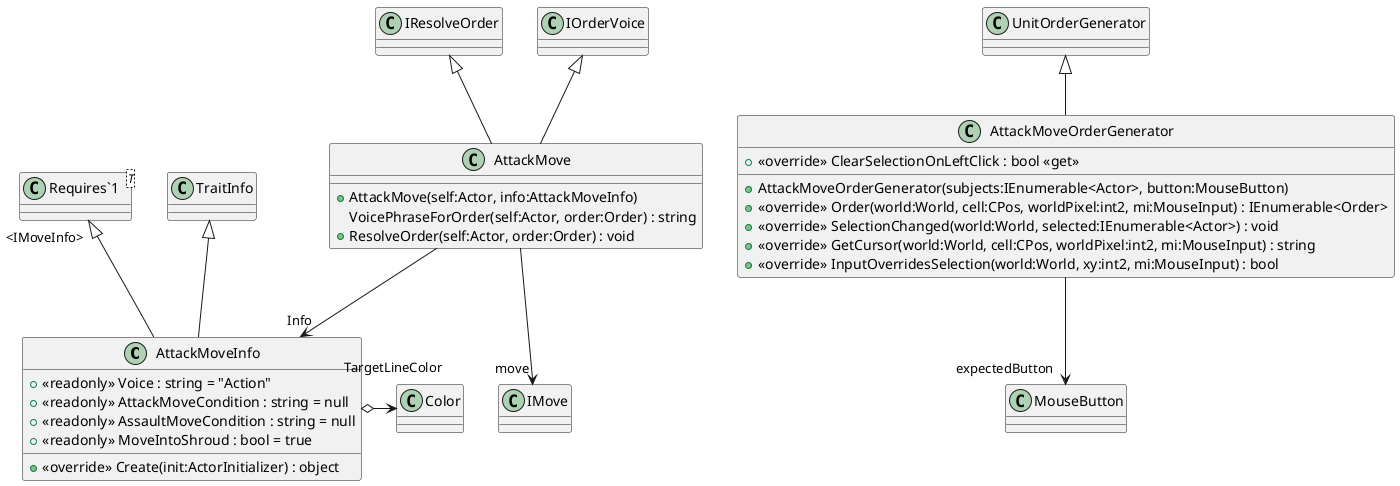 @startuml
class AttackMoveInfo {
    + <<readonly>> Voice : string = "Action"
    + <<readonly>> AttackMoveCondition : string = null
    + <<readonly>> AssaultMoveCondition : string = null
    + <<readonly>> MoveIntoShroud : bool = true
    + <<override>> Create(init:ActorInitializer) : object
}
class AttackMove {
    + AttackMove(self:Actor, info:AttackMoveInfo)
    VoicePhraseForOrder(self:Actor, order:Order) : string
    + ResolveOrder(self:Actor, order:Order) : void
}
class AttackMoveOrderGenerator {
    + AttackMoveOrderGenerator(subjects:IEnumerable<Actor>, button:MouseButton)
    + <<override>> Order(world:World, cell:CPos, worldPixel:int2, mi:MouseInput) : IEnumerable<Order>
    + <<override>> SelectionChanged(world:World, selected:IEnumerable<Actor>) : void
    + <<override>> GetCursor(world:World, cell:CPos, worldPixel:int2, mi:MouseInput) : string
    + <<override>> InputOverridesSelection(world:World, xy:int2, mi:MouseInput) : bool
    + <<override>> ClearSelectionOnLeftClick : bool <<get>>
}
class "Requires`1"<T> {
}
TraitInfo <|-- AttackMoveInfo
"Requires`1" "<IMoveInfo>" <|-- AttackMoveInfo
AttackMoveInfo o-> "TargetLineColor" Color
IResolveOrder <|-- AttackMove
IOrderVoice <|-- AttackMove
AttackMove --> "Info" AttackMoveInfo
AttackMove --> "move" IMove
UnitOrderGenerator <|-- AttackMoveOrderGenerator
AttackMoveOrderGenerator --> "expectedButton" MouseButton
@enduml
